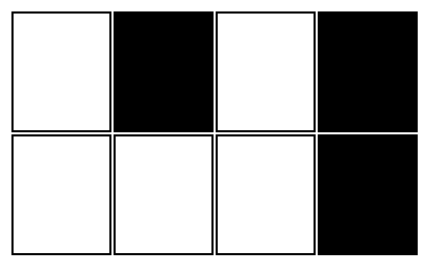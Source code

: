   
digraph html {
 tabla [shape=none, margin=0, label=<
 <TABLE BORDER="0" CELLBORDER="1" CELLSPACING="2.5" CELLPADDING="20">
    <TR>
 <TD> </TD>
 <TD BGCOLOR="black"> </TD>
 <TD> </TD>
 <TD BGCOLOR="black"> </TD>
</TR>
<TR>
 <TD> </TD>
 <TD> </TD>
 <TD> </TD>
 <TD BGCOLOR="black"> </TD>
</TR>
</TABLE>>];} 